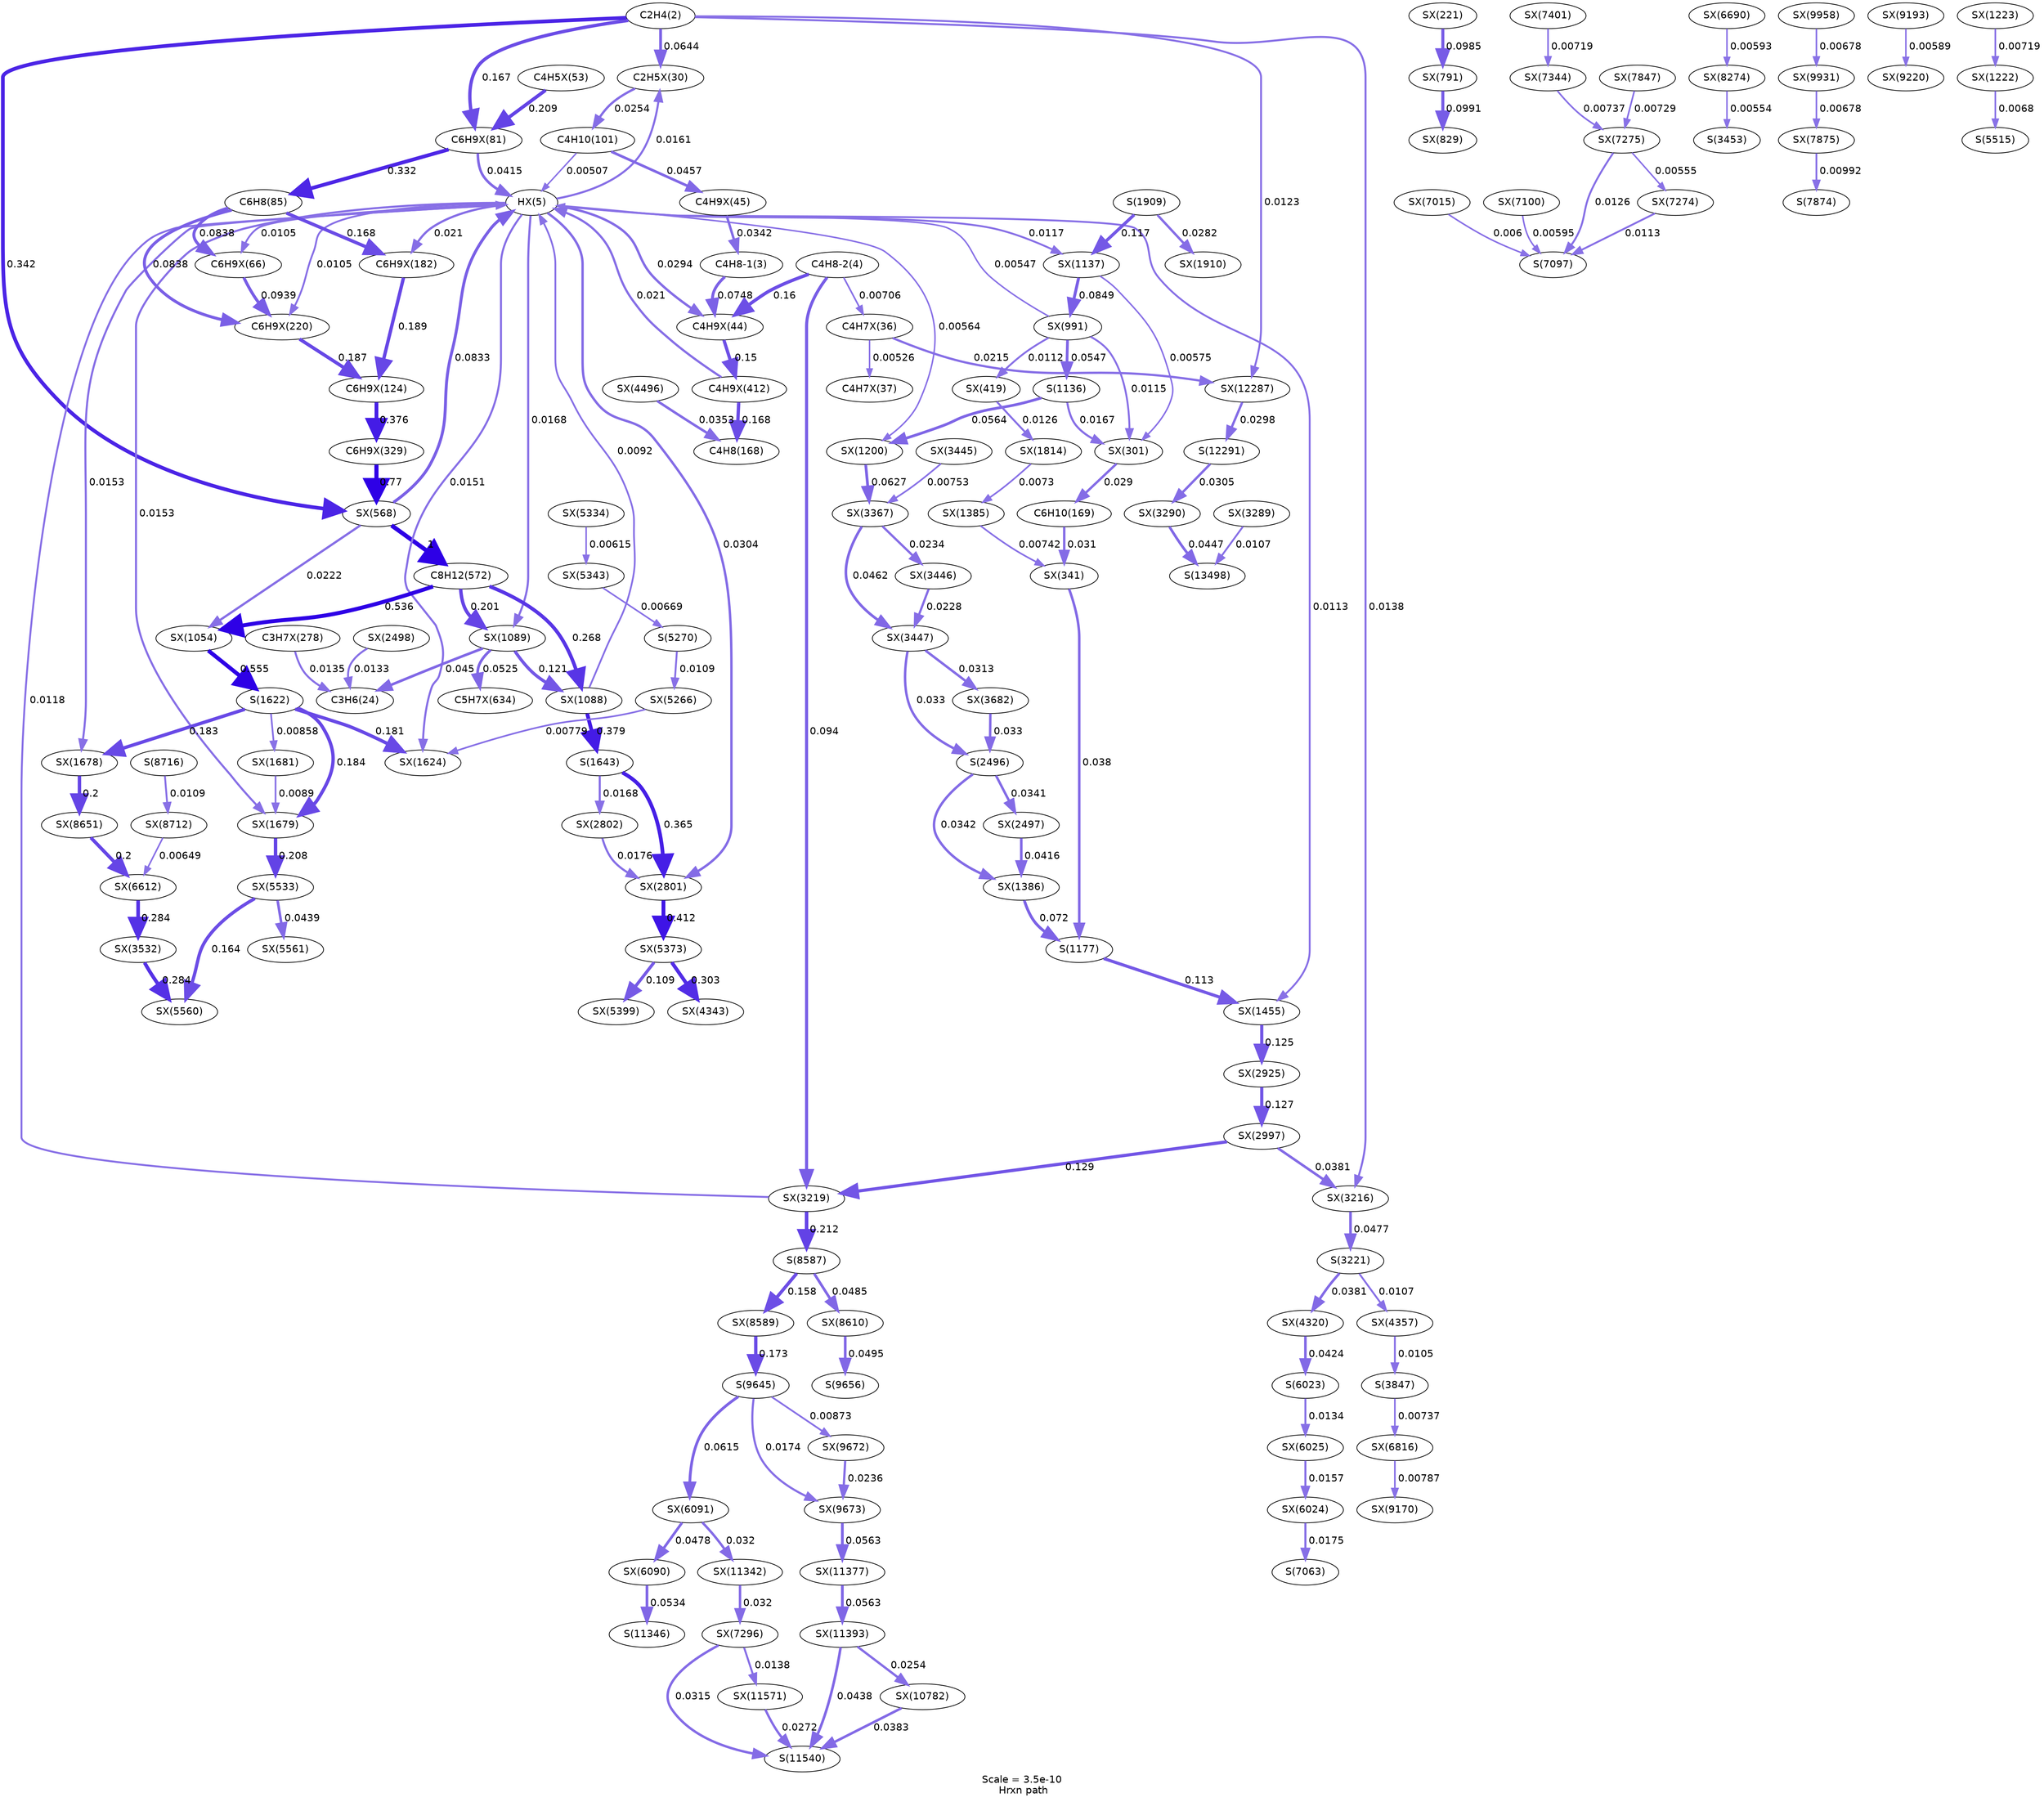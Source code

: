 digraph reaction_paths {
center=1;
s5 -> s57[fontname="Helvetica", style="setlinewidth(3.93)", arrowsize=1.96, color="0.7, 0.564, 0.9"
, label=" 0.0644"];
s5 -> s72[fontname="Helvetica", style="setlinewidth(4.65)", arrowsize=2.32, color="0.7, 0.667, 0.9"
, label=" 0.167"];
s5 -> s100[fontname="Helvetica", style="setlinewidth(5.19)", arrowsize=2.6, color="0.7, 0.842, 0.9"
, label=" 0.342"];
s5 -> s160[fontname="Helvetica", style="setlinewidth(2.77)", arrowsize=1.38, color="0.7, 0.514, 0.9"
, label=" 0.0138"];
s5 -> s312[fontname="Helvetica", style="setlinewidth(2.68)", arrowsize=1.34, color="0.7, 0.512, 0.9"
, label=" 0.0123"];
s55 -> s57[fontname="Helvetica", style="setlinewidth(2.88)", arrowsize=1.44, color="0.7, 0.516, 0.9"
, label=" 0.0161"];
s72 -> s55[fontname="Helvetica", style="setlinewidth(3.6)", arrowsize=1.8, color="0.7, 0.542, 0.9"
, label=" 0.0415"];
s13 -> s55[fontname="Helvetica", style="setlinewidth(2.01)", arrowsize=1.01, color="0.7, 0.505, 0.9"
, label=" 0.00507"];
s55 -> s64[fontname="Helvetica", style="setlinewidth(3.34)", arrowsize=1.67, color="0.7, 0.529, 0.9"
, label=" 0.0294"];
s55 -> s83[fontname="Helvetica", style="setlinewidth(3.08)", arrowsize=1.54, color="0.7, 0.521, 0.9"
, label=" 0.021"];
s55 -> s85[fontname="Helvetica", style="setlinewidth(2.56)", arrowsize=1.28, color="0.7, 0.51, 0.9"
, label=" 0.0105"];
s55 -> s71[fontname="Helvetica", style="setlinewidth(2.56)", arrowsize=1.28, color="0.7, 0.51, 0.9"
, label=" 0.0105"];
s100 -> s55[fontname="Helvetica", style="setlinewidth(4.12)", arrowsize=2.06, color="0.7, 0.583, 0.9"
, label=" 0.0833"];
s113 -> s55[fontname="Helvetica", style="setlinewidth(2.07)", arrowsize=1.03, color="0.7, 0.505, 0.9"
, label=" 0.00547"];
s55 -> s120[fontname="Helvetica", style="setlinewidth(2.64)", arrowsize=1.32, color="0.7, 0.512, 0.9"
, label=" 0.0117"];
s118 -> s55[fontname="Helvetica", style="setlinewidth(2.46)", arrowsize=1.23, color="0.7, 0.509, 0.9"
, label=" 0.0092"];
s55 -> s128[fontname="Helvetica", style="setlinewidth(2.61)", arrowsize=1.31, color="0.7, 0.511, 0.9"
, label=" 0.0113"];
s55 -> s121[fontname="Helvetica", style="setlinewidth(2.09)", arrowsize=1.05, color="0.7, 0.506, 0.9"
, label=" 0.00564"];
s55 -> s119[fontname="Helvetica", style="setlinewidth(2.91)", arrowsize=1.46, color="0.7, 0.517, 0.9"
, label=" 0.0168"];
s55 -> s131[fontname="Helvetica", style="setlinewidth(2.83)", arrowsize=1.42, color="0.7, 0.515, 0.9"
, label=" 0.0151"];
s55 -> s149[fontname="Helvetica", style="setlinewidth(3.36)", arrowsize=1.68, color="0.7, 0.53, 0.9"
, label=" 0.0304"];
s55 -> s133[fontname="Helvetica", style="setlinewidth(2.85)", arrowsize=1.42, color="0.7, 0.515, 0.9"
, label=" 0.0153"];
s161 -> s55[fontname="Helvetica", style="setlinewidth(2.65)", arrowsize=1.32, color="0.7, 0.512, 0.9"
, label=" 0.0118"];
s55 -> s132[fontname="Helvetica", style="setlinewidth(2.84)", arrowsize=1.42, color="0.7, 0.515, 0.9"
, label=" 0.0153"];
s94 -> s55[fontname="Helvetica", style="setlinewidth(3.08)", arrowsize=1.54, color="0.7, 0.521, 0.9"
, label=" 0.021"];
s69 -> s72[fontname="Helvetica", style="setlinewidth(4.82)", arrowsize=2.41, color="0.7, 0.709, 0.9"
, label=" 0.209"];
s65 -> s6[fontname="Helvetica", style="setlinewidth(3.45)", arrowsize=1.73, color="0.7, 0.534, 0.9"
, label=" 0.0342"];
s6 -> s64[fontname="Helvetica", style="setlinewidth(4.04)", arrowsize=2.02, color="0.7, 0.575, 0.9"
, label=" 0.0748"];
s57 -> s13[fontname="Helvetica", style="setlinewidth(3.23)", arrowsize=1.61, color="0.7, 0.525, 0.9"
, label=" 0.0254"];
s72 -> s10[fontname="Helvetica", style="setlinewidth(5.17)", arrowsize=2.58, color="0.7, 0.832, 0.9"
, label=" 0.332"];
s10 -> s83[fontname="Helvetica", style="setlinewidth(4.65)", arrowsize=2.33, color="0.7, 0.668, 0.9"
, label=" 0.168"];
s10 -> s85[fontname="Helvetica", style="setlinewidth(4.13)", arrowsize=2.06, color="0.7, 0.584, 0.9"
, label=" 0.0838"];
s10 -> s71[fontname="Helvetica", style="setlinewidth(4.13)", arrowsize=2.06, color="0.7, 0.584, 0.9"
, label=" 0.0838"];
s13 -> s65[fontname="Helvetica", style="setlinewidth(3.67)", arrowsize=1.83, color="0.7, 0.546, 0.9"
, label=" 0.0457"];
s89 -> s15[fontname="Helvetica", style="setlinewidth(3.33)", arrowsize=1.66, color="0.7, 0.529, 0.9"
, label=" 0.029"];
s15 -> s92[fontname="Helvetica", style="setlinewidth(3.38)", arrowsize=1.69, color="0.7, 0.531, 0.9"
, label=" 0.031"];
s7 -> s64[fontname="Helvetica", style="setlinewidth(4.62)", arrowsize=2.31, color="0.7, 0.66, 0.9"
, label=" 0.16"];
s64 -> s94[fontname="Helvetica", style="setlinewidth(4.57)", arrowsize=2.28, color="0.7, 0.65, 0.9"
, label=" 0.15"];
s7 -> s161[fontname="Helvetica", style="setlinewidth(4.22)", arrowsize=2.11, color="0.7, 0.594, 0.9"
, label=" 0.094"];
s7 -> s62[fontname="Helvetica", style="setlinewidth(2.26)", arrowsize=1.13, color="0.7, 0.507, 0.9"
, label=" 0.00706"];
s83 -> s76[fontname="Helvetica", style="setlinewidth(4.74)", arrowsize=2.37, color="0.7, 0.689, 0.9"
, label=" 0.189"];
s85 -> s76[fontname="Helvetica", style="setlinewidth(4.73)", arrowsize=2.37, color="0.7, 0.687, 0.9"
, label=" 0.187"];
s76 -> s90[fontname="Helvetica", style="setlinewidth(5.26)", arrowsize=2.63, color="0.7, 0.876, 0.9"
, label=" 0.376"];
s71 -> s85[fontname="Helvetica", style="setlinewidth(4.21)", arrowsize=2.11, color="0.7, 0.594, 0.9"
, label=" 0.0939"];
s90 -> s100[fontname="Helvetica", style="setlinewidth(5.8)", arrowsize=2.9, color="0.7, 1.27, 0.9"
, label=" 0.77"];
s86 -> s102[fontname="Helvetica", style="setlinewidth(4.25)", arrowsize=2.13, color="0.7, 0.598, 0.9"
, label=" 0.0985"];
s102 -> s105[fontname="Helvetica", style="setlinewidth(4.25)", arrowsize=2.13, color="0.7, 0.599, 0.9"
, label=" 0.0991"];
s100 -> s17[fontname="Helvetica", style="setlinewidth(6)", arrowsize=3, color="0.7, 1.5, 0.9"
, label=" 1"];
s100 -> s117[fontname="Helvetica", style="setlinewidth(3.13)", arrowsize=1.56, color="0.7, 0.522, 0.9"
, label=" 0.0222"];
s17 -> s117[fontname="Helvetica", style="setlinewidth(5.53)", arrowsize=2.76, color="0.7, 1.04, 0.9"
, label=" 0.536"];
s17 -> s118[fontname="Helvetica", style="setlinewidth(5.01)", arrowsize=2.5, color="0.7, 0.768, 0.9"
, label=" 0.268"];
s17 -> s119[fontname="Helvetica", style="setlinewidth(4.79)", arrowsize=2.4, color="0.7, 0.701, 0.9"
, label=" 0.201"];
s19 -> s89[fontname="Helvetica", style="setlinewidth(2.91)", arrowsize=1.45, color="0.7, 0.517, 0.9"
, label=" 0.0167"];
s113 -> s89[fontname="Helvetica", style="setlinewidth(2.63)", arrowsize=1.31, color="0.7, 0.511, 0.9"
, label=" 0.0115"];
s120 -> s89[fontname="Helvetica", style="setlinewidth(2.11)", arrowsize=1.05, color="0.7, 0.506, 0.9"
, label=" 0.00575"];
s113 -> s19[fontname="Helvetica", style="setlinewidth(3.81)", arrowsize=1.9, color="0.7, 0.555, 0.9"
, label=" 0.0547"];
s19 -> s121[fontname="Helvetica", style="setlinewidth(3.83)", arrowsize=1.91, color="0.7, 0.556, 0.9"
, label=" 0.0564"];
s92 -> s20[fontname="Helvetica", style="setlinewidth(3.53)", arrowsize=1.77, color="0.7, 0.538, 0.9"
, label=" 0.038"];
s125 -> s92[fontname="Helvetica", style="setlinewidth(2.3)", arrowsize=1.15, color="0.7, 0.507, 0.9"
, label=" 0.00742"];
s126 -> s20[fontname="Helvetica", style="setlinewidth(4.01)", arrowsize=2.01, color="0.7, 0.572, 0.9"
, label=" 0.072"];
s20 -> s128[fontname="Helvetica", style="setlinewidth(4.35)", arrowsize=2.18, color="0.7, 0.613, 0.9"
, label=" 0.113"];
s117 -> s21[fontname="Helvetica", style="setlinewidth(5.56)", arrowsize=2.78, color="0.7, 1.05, 0.9"
, label=" 0.555"];
s21 -> s131[fontname="Helvetica", style="setlinewidth(4.71)", arrowsize=2.36, color="0.7, 0.681, 0.9"
, label=" 0.181"];
s21 -> s135[fontname="Helvetica", style="setlinewidth(2.41)", arrowsize=1.2, color="0.7, 0.509, 0.9"
, label=" 0.00858"];
s21 -> s133[fontname="Helvetica", style="setlinewidth(4.72)", arrowsize=2.36, color="0.7, 0.684, 0.9"
, label=" 0.184"];
s21 -> s132[fontname="Helvetica", style="setlinewidth(4.72)", arrowsize=2.36, color="0.7, 0.683, 0.9"
, label=" 0.183"];
s113 -> s95[fontname="Helvetica", style="setlinewidth(2.61)", arrowsize=1.31, color="0.7, 0.511, 0.9"
, label=" 0.0112"];
s120 -> s113[fontname="Helvetica", style="setlinewidth(4.14)", arrowsize=2.07, color="0.7, 0.585, 0.9"
, label=" 0.0849"];
s95 -> s139[fontname="Helvetica", style="setlinewidth(2.7)", arrowsize=1.35, color="0.7, 0.513, 0.9"
, label=" 0.0126"];
s23 -> s120[fontname="Helvetica", style="setlinewidth(4.38)", arrowsize=2.19, color="0.7, 0.617, 0.9"
, label=" 0.117"];
s139 -> s125[fontname="Helvetica", style="setlinewidth(2.29)", arrowsize=1.14, color="0.7, 0.507, 0.9"
, label=" 0.0073"];
s23 -> s141[fontname="Helvetica", style="setlinewidth(3.31)", arrowsize=1.65, color="0.7, 0.528, 0.9"
, label=" 0.0282"];
s145 -> s126[fontname="Helvetica", style="setlinewidth(3.6)", arrowsize=1.8, color="0.7, 0.542, 0.9"
, label=" 0.0416"];
s25 -> s126[fontname="Helvetica", style="setlinewidth(3.45)", arrowsize=1.73, color="0.7, 0.534, 0.9"
, label=" 0.0342"];
s25 -> s145[fontname="Helvetica", style="setlinewidth(3.45)", arrowsize=1.72, color="0.7, 0.534, 0.9"
, label=" 0.0341"];
s118 -> s22[fontname="Helvetica", style="setlinewidth(5.27)", arrowsize=2.63, color="0.7, 0.879, 0.9"
, label=" 0.379"];
s119 -> s118[fontname="Helvetica", style="setlinewidth(4.4)", arrowsize=2.2, color="0.7, 0.621, 0.9"
, label=" 0.121"];
s22 -> s150[fontname="Helvetica", style="setlinewidth(2.91)", arrowsize=1.46, color="0.7, 0.517, 0.9"
, label=" 0.0168"];
s22 -> s149[fontname="Helvetica", style="setlinewidth(5.24)", arrowsize=2.62, color="0.7, 0.865, 0.9"
, label=" 0.365"];
s128 -> s152[fontname="Helvetica", style="setlinewidth(4.43)", arrowsize=2.22, color="0.7, 0.625, 0.9"
, label=" 0.125"];
s152 -> s154[fontname="Helvetica", style="setlinewidth(4.44)", arrowsize=2.22, color="0.7, 0.627, 0.9"
, label=" 0.127"];
s154 -> s160[fontname="Helvetica", style="setlinewidth(3.53)", arrowsize=1.77, color="0.7, 0.538, 0.9"
, label=" 0.0381"];
s154 -> s161[fontname="Helvetica", style="setlinewidth(4.46)", arrowsize=2.23, color="0.7, 0.629, 0.9"
, label=" 0.129"];
s121 -> s165[fontname="Helvetica", style="setlinewidth(3.91)", arrowsize=1.95, color="0.7, 0.563, 0.9"
, label=" 0.0627"];
s167 -> s165[fontname="Helvetica", style="setlinewidth(2.31)", arrowsize=1.15, color="0.7, 0.508, 0.9"
, label=" 0.00753"];
s165 -> s169[fontname="Helvetica", style="setlinewidth(3.68)", arrowsize=1.84, color="0.7, 0.546, 0.9"
, label=" 0.0462"];
s165 -> s168[fontname="Helvetica", style="setlinewidth(3.16)", arrowsize=1.58, color="0.7, 0.523, 0.9"
, label=" 0.0234"];
s169 -> s173[fontname="Helvetica", style="setlinewidth(3.39)", arrowsize=1.69, color="0.7, 0.531, 0.9"
, label=" 0.0313"];
s168 -> s169[fontname="Helvetica", style="setlinewidth(3.15)", arrowsize=1.57, color="0.7, 0.523, 0.9"
, label=" 0.0228"];
s169 -> s25[fontname="Helvetica", style="setlinewidth(3.42)", arrowsize=1.71, color="0.7, 0.533, 0.9"
, label=" 0.033"];
s173 -> s25[fontname="Helvetica", style="setlinewidth(3.42)", arrowsize=1.71, color="0.7, 0.533, 0.9"
, label=" 0.033"];
s119 -> s9[fontname="Helvetica", style="setlinewidth(3.66)", arrowsize=1.83, color="0.7, 0.545, 0.9"
, label=" 0.045"];
s119 -> s101[fontname="Helvetica", style="setlinewidth(3.77)", arrowsize=1.89, color="0.7, 0.552, 0.9"
, label=" 0.0525"];
s88 -> s9[fontname="Helvetica", style="setlinewidth(2.75)", arrowsize=1.38, color="0.7, 0.514, 0.9"
, label=" 0.0135"];
s146 -> s9[fontname="Helvetica", style="setlinewidth(2.74)", arrowsize=1.37, color="0.7, 0.513, 0.9"
, label=" 0.0133"];
s160 -> s28[fontname="Helvetica", style="setlinewidth(3.7)", arrowsize=1.85, color="0.7, 0.548, 0.9"
, label=" 0.0477"];
s28 -> s179[fontname="Helvetica", style="setlinewidth(3.53)", arrowsize=1.77, color="0.7, 0.538, 0.9"
, label=" 0.0381"];
s28 -> s181[fontname="Helvetica", style="setlinewidth(2.57)", arrowsize=1.29, color="0.7, 0.511, 0.9"
, label=" 0.0107"];
s188 -> s131[fontname="Helvetica", style="setlinewidth(2.34)", arrowsize=1.17, color="0.7, 0.508, 0.9"
, label=" 0.00779"];
s32 -> s188[fontname="Helvetica", style="setlinewidth(2.59)", arrowsize=1.29, color="0.7, 0.511, 0.9"
, label=" 0.0109"];
s190 -> s32[fontname="Helvetica", style="setlinewidth(2.22)", arrowsize=1.11, color="0.7, 0.507, 0.9"
, label=" 0.00669"];
s150 -> s149[fontname="Helvetica", style="setlinewidth(2.95)", arrowsize=1.48, color="0.7, 0.518, 0.9"
, label=" 0.0176"];
s149 -> s191[fontname="Helvetica", style="setlinewidth(5.33)", arrowsize=2.67, color="0.7, 0.912, 0.9"
, label=" 0.412"];
s191 -> s180[fontname="Helvetica", style="setlinewidth(5.1)", arrowsize=2.55, color="0.7, 0.803, 0.9"
, label=" 0.303"];
s191 -> s192[fontname="Helvetica", style="setlinewidth(4.33)", arrowsize=2.16, color="0.7, 0.609, 0.9"
, label=" 0.109"];
s135 -> s133[fontname="Helvetica", style="setlinewidth(2.43)", arrowsize=1.22, color="0.7, 0.509, 0.9"
, label=" 0.0089"];
s133 -> s198[fontname="Helvetica", style="setlinewidth(4.81)", arrowsize=2.41, color="0.7, 0.708, 0.9"
, label=" 0.208"];
s198 -> s200[fontname="Helvetica", style="setlinewidth(3.64)", arrowsize=1.82, color="0.7, 0.544, 0.9"
, label=" 0.0439"];
s198 -> s199[fontname="Helvetica", style="setlinewidth(4.63)", arrowsize=2.32, color="0.7, 0.664, 0.9"
, label=" 0.164"];
s179 -> s36[fontname="Helvetica", style="setlinewidth(3.61)", arrowsize=1.81, color="0.7, 0.542, 0.9"
, label=" 0.0424"];
s36 -> s211[fontname="Helvetica", style="setlinewidth(2.74)", arrowsize=1.37, color="0.7, 0.513, 0.9"
, label=" 0.0134"];
s172 -> s199[fontname="Helvetica", style="setlinewidth(5.05)", arrowsize=2.52, color="0.7, 0.784, 0.9"
, label=" 0.284"];
s220 -> s172[fontname="Helvetica", style="setlinewidth(5.05)", arrowsize=2.52, color="0.7, 0.784, 0.9"
, label=" 0.284"];
s181 -> s31[fontname="Helvetica", style="setlinewidth(2.56)", arrowsize=1.28, color="0.7, 0.511, 0.9"
, label=" 0.0105"];
s31 -> s226[fontname="Helvetica", style="setlinewidth(2.29)", arrowsize=1.15, color="0.7, 0.507, 0.9"
, label=" 0.00737"];
s211 -> s210[fontname="Helvetica", style="setlinewidth(2.86)", arrowsize=1.43, color="0.7, 0.516, 0.9"
, label=" 0.0157"];
s210 -> s40[fontname="Helvetica", style="setlinewidth(2.95)", arrowsize=1.47, color="0.7, 0.518, 0.9"
, label=" 0.0175"];
s229 -> s41[fontname="Helvetica", style="setlinewidth(2.14)", arrowsize=1.07, color="0.7, 0.506, 0.9"
, label=" 0.006"];
s234 -> s41[fontname="Helvetica", style="setlinewidth(2.13)", arrowsize=1.07, color="0.7, 0.506, 0.9"
, label=" 0.00595"];
s236 -> s41[fontname="Helvetica", style="setlinewidth(2.7)", arrowsize=1.35, color="0.7, 0.513, 0.9"
, label=" 0.0126"];
s235 -> s41[fontname="Helvetica", style="setlinewidth(2.61)", arrowsize=1.31, color="0.7, 0.511, 0.9"
, label=" 0.0113"];
s240 -> s236[fontname="Helvetica", style="setlinewidth(2.29)", arrowsize=1.15, color="0.7, 0.507, 0.9"
, label=" 0.00737"];
s241 -> s240[fontname="Helvetica", style="setlinewidth(2.27)", arrowsize=1.14, color="0.7, 0.507, 0.9"
, label=" 0.00719"];
s244 -> s236[fontname="Helvetica", style="setlinewidth(2.28)", arrowsize=1.14, color="0.7, 0.507, 0.9"
, label=" 0.00729"];
s236 -> s235[fontname="Helvetica", style="setlinewidth(2.08)", arrowsize=1.04, color="0.7, 0.506, 0.9"
, label=" 0.00555"];
s189 -> s190[fontname="Helvetica", style="setlinewidth(2.16)", arrowsize=1.08, color="0.7, 0.506, 0.9"
, label=" 0.00615"];
s221 -> s252[fontname="Helvetica", style="setlinewidth(2.13)", arrowsize=1.06, color="0.7, 0.506, 0.9"
, label=" 0.00593"];
s252 -> s29[fontname="Helvetica", style="setlinewidth(2.08)", arrowsize=1.04, color="0.7, 0.506, 0.9"
, label=" 0.00554"];
s245 -> s43[fontname="Helvetica", style="setlinewidth(2.52)", arrowsize=1.26, color="0.7, 0.51, 0.9"
, label=" 0.00992"];
s161 -> s44[fontname="Helvetica", style="setlinewidth(4.83)", arrowsize=2.41, color="0.7, 0.712, 0.9"
, label=" 0.212"];
s44 -> s258[fontname="Helvetica", style="setlinewidth(4.61)", arrowsize=2.3, color="0.7, 0.658, 0.9"
, label=" 0.158"];
s44 -> s259[fontname="Helvetica", style="setlinewidth(3.72)", arrowsize=1.86, color="0.7, 0.549, 0.9"
, label=" 0.0485"];
s132 -> s261[fontname="Helvetica", style="setlinewidth(4.79)", arrowsize=2.39, color="0.7, 0.7, 0.9"
, label=" 0.2"];
s261 -> s220[fontname="Helvetica", style="setlinewidth(4.79)", arrowsize=2.39, color="0.7, 0.7, 0.9"
, label=" 0.2"];
s262 -> s220[fontname="Helvetica", style="setlinewidth(2.2)", arrowsize=1.1, color="0.7, 0.506, 0.9"
, label=" 0.00649"];
s45 -> s262[fontname="Helvetica", style="setlinewidth(2.59)", arrowsize=1.29, color="0.7, 0.511, 0.9"
, label=" 0.0109"];
s226 -> s267[fontname="Helvetica", style="setlinewidth(2.34)", arrowsize=1.17, color="0.7, 0.508, 0.9"
, label=" 0.00787"];
s270 -> s272[fontname="Helvetica", style="setlinewidth(2.12)", arrowsize=1.06, color="0.7, 0.506, 0.9"
, label=" 0.00589"];
s258 -> s46[fontname="Helvetica", style="setlinewidth(4.67)", arrowsize=2.34, color="0.7, 0.673, 0.9"
, label=" 0.173"];
s46 -> s215[fontname="Helvetica", style="setlinewidth(3.89)", arrowsize=1.95, color="0.7, 0.562, 0.9"
, label=" 0.0615"];
s46 -> s278[fontname="Helvetica", style="setlinewidth(2.94)", arrowsize=1.47, color="0.7, 0.517, 0.9"
, label=" 0.0174"];
s46 -> s277[fontname="Helvetica", style="setlinewidth(2.42)", arrowsize=1.21, color="0.7, 0.509, 0.9"
, label=" 0.00873"];
s124 -> s123[fontname="Helvetica", style="setlinewidth(2.27)", arrowsize=1.14, color="0.7, 0.507, 0.9"
, label=" 0.00719"];
s123 -> s34[fontname="Helvetica", style="setlinewidth(2.23)", arrowsize=1.12, color="0.7, 0.507, 0.9"
, label=" 0.0068"];
s282 -> s245[fontname="Helvetica", style="setlinewidth(2.23)", arrowsize=1.12, color="0.7, 0.507, 0.9"
, label=" 0.00678"];
s283 -> s282[fontname="Helvetica", style="setlinewidth(2.23)", arrowsize=1.12, color="0.7, 0.507, 0.9"
, label=" 0.00678"];
s259 -> s47[fontname="Helvetica", style="setlinewidth(3.73)", arrowsize=1.87, color="0.7, 0.55, 0.9"
, label=" 0.0495"];
s94 -> s14[fontname="Helvetica", style="setlinewidth(4.65)", arrowsize=2.33, color="0.7, 0.668, 0.9"
, label=" 0.168"];
s185 -> s14[fontname="Helvetica", style="setlinewidth(3.48)", arrowsize=1.74, color="0.7, 0.535, 0.9"
, label=" 0.0353"];
s215 -> s214[fontname="Helvetica", style="setlinewidth(3.7)", arrowsize=1.85, color="0.7, 0.548, 0.9"
, label=" 0.0478"];
s215 -> s295[fontname="Helvetica", style="setlinewidth(3.4)", arrowsize=1.7, color="0.7, 0.532, 0.9"
, label=" 0.032"];
s214 -> s48[fontname="Helvetica", style="setlinewidth(3.79)", arrowsize=1.89, color="0.7, 0.553, 0.9"
, label=" 0.0534"];
s295 -> s237[fontname="Helvetica", style="setlinewidth(3.4)", arrowsize=1.7, color="0.7, 0.532, 0.9"
, label=" 0.032"];
s277 -> s278[fontname="Helvetica", style="setlinewidth(3.17)", arrowsize=1.59, color="0.7, 0.524, 0.9"
, label=" 0.0236"];
s278 -> s298[fontname="Helvetica", style="setlinewidth(3.83)", arrowsize=1.91, color="0.7, 0.556, 0.9"
, label=" 0.0563"];
s298 -> s300[fontname="Helvetica", style="setlinewidth(3.83)", arrowsize=1.91, color="0.7, 0.556, 0.9"
, label=" 0.0563"];
s300 -> s293[fontname="Helvetica", style="setlinewidth(3.23)", arrowsize=1.61, color="0.7, 0.525, 0.9"
, label=" 0.0254"];
s300 -> s49[fontname="Helvetica", style="setlinewidth(3.64)", arrowsize=1.82, color="0.7, 0.544, 0.9"
, label=" 0.0438"];
s293 -> s49[fontname="Helvetica", style="setlinewidth(3.54)", arrowsize=1.77, color="0.7, 0.538, 0.9"
, label=" 0.0383"];
s237 -> s49[fontname="Helvetica", style="setlinewidth(3.39)", arrowsize=1.7, color="0.7, 0.532, 0.9"
, label=" 0.0315"];
s305 -> s49[fontname="Helvetica", style="setlinewidth(3.28)", arrowsize=1.64, color="0.7, 0.527, 0.9"
, label=" 0.0272"];
s237 -> s305[fontname="Helvetica", style="setlinewidth(2.77)", arrowsize=1.38, color="0.7, 0.514, 0.9"
, label=" 0.0138"];
s62 -> s63[fontname="Helvetica", style="setlinewidth(2.04)", arrowsize=1.02, color="0.7, 0.505, 0.9"
, label=" 0.00526"];
s62 -> s312[fontname="Helvetica", style="setlinewidth(3.1)", arrowsize=1.55, color="0.7, 0.522, 0.9"
, label=" 0.0215"];
s312 -> s52[fontname="Helvetica", style="setlinewidth(3.35)", arrowsize=1.67, color="0.7, 0.53, 0.9"
, label=" 0.0298"];
s52 -> s164[fontname="Helvetica", style="setlinewidth(3.36)", arrowsize=1.68, color="0.7, 0.53, 0.9"
, label=" 0.0305"];
s164 -> s53[fontname="Helvetica", style="setlinewidth(3.65)", arrowsize=1.83, color="0.7, 0.545, 0.9"
, label=" 0.0447"];
s163 -> s53[fontname="Helvetica", style="setlinewidth(2.58)", arrowsize=1.29, color="0.7, 0.511, 0.9"
, label=" 0.0107"];
s5 [ fontname="Helvetica", label="C2H4(2)"];
s6 [ fontname="Helvetica", label="C4H8-1(3)"];
s7 [ fontname="Helvetica", label="C4H8-2(4)"];
s9 [ fontname="Helvetica", label="C3H6(24)"];
s10 [ fontname="Helvetica", label="C6H8(85)"];
s13 [ fontname="Helvetica", label="C4H10(101)"];
s14 [ fontname="Helvetica", label="C4H8(168)"];
s15 [ fontname="Helvetica", label="C6H10(169)"];
s17 [ fontname="Helvetica", label="C8H12(572)"];
s19 [ fontname="Helvetica", label="S(1136)"];
s20 [ fontname="Helvetica", label="S(1177)"];
s21 [ fontname="Helvetica", label="S(1622)"];
s22 [ fontname="Helvetica", label="S(1643)"];
s23 [ fontname="Helvetica", label="S(1909)"];
s25 [ fontname="Helvetica", label="S(2496)"];
s28 [ fontname="Helvetica", label="S(3221)"];
s29 [ fontname="Helvetica", label="S(3453)"];
s31 [ fontname="Helvetica", label="S(3847)"];
s32 [ fontname="Helvetica", label="S(5270)"];
s34 [ fontname="Helvetica", label="S(5515)"];
s36 [ fontname="Helvetica", label="S(6023)"];
s40 [ fontname="Helvetica", label="S(7063)"];
s41 [ fontname="Helvetica", label="S(7097)"];
s43 [ fontname="Helvetica", label="S(7874)"];
s44 [ fontname="Helvetica", label="S(8587)"];
s45 [ fontname="Helvetica", label="S(8716)"];
s46 [ fontname="Helvetica", label="S(9645)"];
s47 [ fontname="Helvetica", label="S(9656)"];
s48 [ fontname="Helvetica", label="S(11346)"];
s49 [ fontname="Helvetica", label="S(11540)"];
s52 [ fontname="Helvetica", label="S(12291)"];
s53 [ fontname="Helvetica", label="S(13498)"];
s55 [ fontname="Helvetica", label="HX(5)"];
s57 [ fontname="Helvetica", label="C2H5X(30)"];
s62 [ fontname="Helvetica", label="C4H7X(36)"];
s63 [ fontname="Helvetica", label="C4H7X(37)"];
s64 [ fontname="Helvetica", label="C4H9X(44)"];
s65 [ fontname="Helvetica", label="C4H9X(45)"];
s69 [ fontname="Helvetica", label="C4H5X(53)"];
s71 [ fontname="Helvetica", label="C6H9X(66)"];
s72 [ fontname="Helvetica", label="C6H9X(81)"];
s76 [ fontname="Helvetica", label="C6H9X(124)"];
s83 [ fontname="Helvetica", label="C6H9X(182)"];
s85 [ fontname="Helvetica", label="C6H9X(220)"];
s86 [ fontname="Helvetica", label="SX(221)"];
s88 [ fontname="Helvetica", label="C3H7X(278)"];
s89 [ fontname="Helvetica", label="SX(301)"];
s90 [ fontname="Helvetica", label="C6H9X(329)"];
s92 [ fontname="Helvetica", label="SX(341)"];
s94 [ fontname="Helvetica", label="C4H9X(412)"];
s95 [ fontname="Helvetica", label="SX(419)"];
s100 [ fontname="Helvetica", label="SX(568)"];
s101 [ fontname="Helvetica", label="C5H7X(634)"];
s102 [ fontname="Helvetica", label="SX(791)"];
s105 [ fontname="Helvetica", label="SX(829)"];
s113 [ fontname="Helvetica", label="SX(991)"];
s117 [ fontname="Helvetica", label="SX(1054)"];
s118 [ fontname="Helvetica", label="SX(1088)"];
s119 [ fontname="Helvetica", label="SX(1089)"];
s120 [ fontname="Helvetica", label="SX(1137)"];
s121 [ fontname="Helvetica", label="SX(1200)"];
s123 [ fontname="Helvetica", label="SX(1222)"];
s124 [ fontname="Helvetica", label="SX(1223)"];
s125 [ fontname="Helvetica", label="SX(1385)"];
s126 [ fontname="Helvetica", label="SX(1386)"];
s128 [ fontname="Helvetica", label="SX(1455)"];
s131 [ fontname="Helvetica", label="SX(1624)"];
s132 [ fontname="Helvetica", label="SX(1678)"];
s133 [ fontname="Helvetica", label="SX(1679)"];
s135 [ fontname="Helvetica", label="SX(1681)"];
s139 [ fontname="Helvetica", label="SX(1814)"];
s141 [ fontname="Helvetica", label="SX(1910)"];
s145 [ fontname="Helvetica", label="SX(2497)"];
s146 [ fontname="Helvetica", label="SX(2498)"];
s149 [ fontname="Helvetica", label="SX(2801)"];
s150 [ fontname="Helvetica", label="SX(2802)"];
s152 [ fontname="Helvetica", label="SX(2925)"];
s154 [ fontname="Helvetica", label="SX(2997)"];
s160 [ fontname="Helvetica", label="SX(3216)"];
s161 [ fontname="Helvetica", label="SX(3219)"];
s163 [ fontname="Helvetica", label="SX(3289)"];
s164 [ fontname="Helvetica", label="SX(3290)"];
s165 [ fontname="Helvetica", label="SX(3367)"];
s167 [ fontname="Helvetica", label="SX(3445)"];
s168 [ fontname="Helvetica", label="SX(3446)"];
s169 [ fontname="Helvetica", label="SX(3447)"];
s172 [ fontname="Helvetica", label="SX(3532)"];
s173 [ fontname="Helvetica", label="SX(3682)"];
s179 [ fontname="Helvetica", label="SX(4320)"];
s180 [ fontname="Helvetica", label="SX(4343)"];
s181 [ fontname="Helvetica", label="SX(4357)"];
s185 [ fontname="Helvetica", label="SX(4496)"];
s188 [ fontname="Helvetica", label="SX(5266)"];
s189 [ fontname="Helvetica", label="SX(5334)"];
s190 [ fontname="Helvetica", label="SX(5343)"];
s191 [ fontname="Helvetica", label="SX(5373)"];
s192 [ fontname="Helvetica", label="SX(5399)"];
s198 [ fontname="Helvetica", label="SX(5533)"];
s199 [ fontname="Helvetica", label="SX(5560)"];
s200 [ fontname="Helvetica", label="SX(5561)"];
s210 [ fontname="Helvetica", label="SX(6024)"];
s211 [ fontname="Helvetica", label="SX(6025)"];
s214 [ fontname="Helvetica", label="SX(6090)"];
s215 [ fontname="Helvetica", label="SX(6091)"];
s220 [ fontname="Helvetica", label="SX(6612)"];
s221 [ fontname="Helvetica", label="SX(6690)"];
s226 [ fontname="Helvetica", label="SX(6816)"];
s229 [ fontname="Helvetica", label="SX(7015)"];
s234 [ fontname="Helvetica", label="SX(7100)"];
s235 [ fontname="Helvetica", label="SX(7274)"];
s236 [ fontname="Helvetica", label="SX(7275)"];
s237 [ fontname="Helvetica", label="SX(7296)"];
s240 [ fontname="Helvetica", label="SX(7344)"];
s241 [ fontname="Helvetica", label="SX(7401)"];
s244 [ fontname="Helvetica", label="SX(7847)"];
s245 [ fontname="Helvetica", label="SX(7875)"];
s252 [ fontname="Helvetica", label="SX(8274)"];
s258 [ fontname="Helvetica", label="SX(8589)"];
s259 [ fontname="Helvetica", label="SX(8610)"];
s261 [ fontname="Helvetica", label="SX(8651)"];
s262 [ fontname="Helvetica", label="SX(8712)"];
s267 [ fontname="Helvetica", label="SX(9170)"];
s270 [ fontname="Helvetica", label="SX(9193)"];
s272 [ fontname="Helvetica", label="SX(9220)"];
s277 [ fontname="Helvetica", label="SX(9672)"];
s278 [ fontname="Helvetica", label="SX(9673)"];
s282 [ fontname="Helvetica", label="SX(9931)"];
s283 [ fontname="Helvetica", label="SX(9958)"];
s293 [ fontname="Helvetica", label="SX(10782)"];
s295 [ fontname="Helvetica", label="SX(11342)"];
s298 [ fontname="Helvetica", label="SX(11377)"];
s300 [ fontname="Helvetica", label="SX(11393)"];
s305 [ fontname="Helvetica", label="SX(11571)"];
s312 [ fontname="Helvetica", label="SX(12287)"];
 label = "Scale = 3.5e-10\l Hrxn path";
 fontname = "Helvetica";
}
